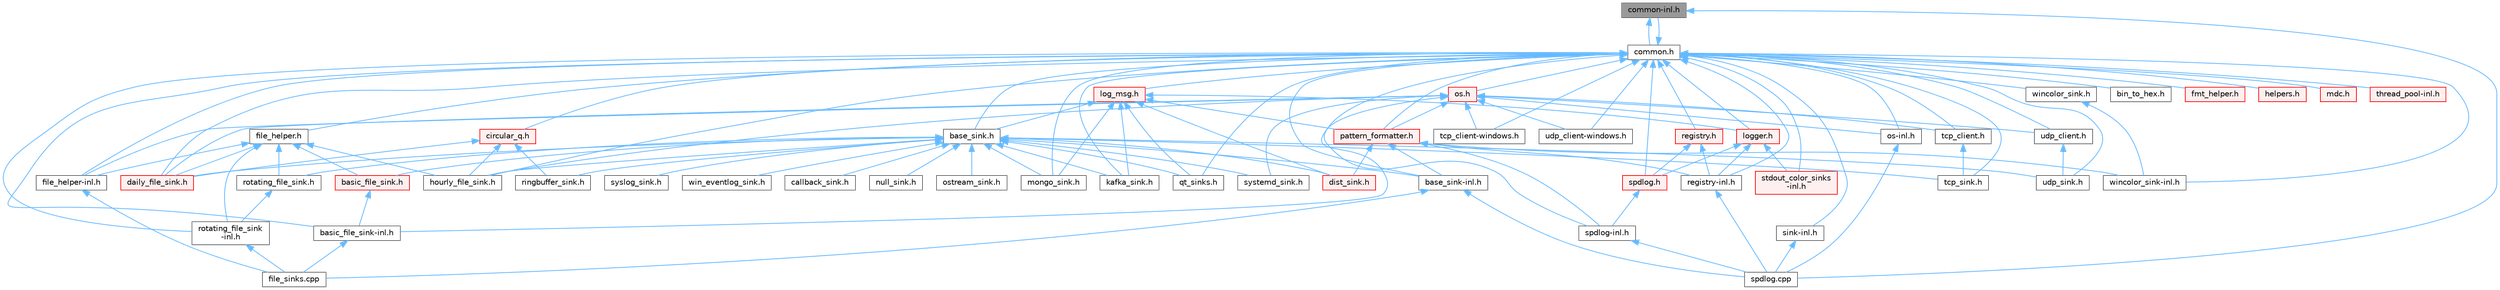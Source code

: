 digraph "common-inl.h"
{
 // LATEX_PDF_SIZE
  bgcolor="transparent";
  edge [fontname=Helvetica,fontsize=10,labelfontname=Helvetica,labelfontsize=10];
  node [fontname=Helvetica,fontsize=10,shape=box,height=0.2,width=0.4];
  Node1 [id="Node000001",label="common-inl.h",height=0.2,width=0.4,color="gray40", fillcolor="grey60", style="filled", fontcolor="black",tooltip=" "];
  Node1 -> Node2 [id="edge1_Node000001_Node000002",dir="back",color="steelblue1",style="solid",tooltip=" "];
  Node2 [id="Node000002",label="common.h",height=0.2,width=0.4,color="grey40", fillcolor="white", style="filled",URL="$_my_spdlog_2spdlog_2common_8h.html",tooltip=" "];
  Node2 -> Node3 [id="edge2_Node000002_Node000003",dir="back",color="steelblue1",style="solid",tooltip=" "];
  Node3 [id="Node000003",label="base_sink-inl.h",height=0.2,width=0.4,color="grey40", fillcolor="white", style="filled",URL="$base__sink-inl_8h.html",tooltip=" "];
  Node3 -> Node4 [id="edge3_Node000003_Node000004",dir="back",color="steelblue1",style="solid",tooltip=" "];
  Node4 [id="Node000004",label="file_sinks.cpp",height=0.2,width=0.4,color="grey40", fillcolor="white", style="filled",URL="$file__sinks_8cpp.html",tooltip=" "];
  Node3 -> Node5 [id="edge4_Node000003_Node000005",dir="back",color="steelblue1",style="solid",tooltip=" "];
  Node5 [id="Node000005",label="spdlog.cpp",height=0.2,width=0.4,color="grey40", fillcolor="white", style="filled",URL="$spdlog_8cpp.html",tooltip=" "];
  Node2 -> Node6 [id="edge5_Node000002_Node000006",dir="back",color="steelblue1",style="solid",tooltip=" "];
  Node6 [id="Node000006",label="base_sink.h",height=0.2,width=0.4,color="grey40", fillcolor="white", style="filled",URL="$base__sink_8h.html",tooltip=" "];
  Node6 -> Node3 [id="edge6_Node000006_Node000003",dir="back",color="steelblue1",style="solid",tooltip=" "];
  Node6 -> Node7 [id="edge7_Node000006_Node000007",dir="back",color="steelblue1",style="solid",tooltip=" "];
  Node7 [id="Node000007",label="basic_file_sink.h",height=0.2,width=0.4,color="red", fillcolor="#FFF0F0", style="filled",URL="$basic__file__sink_8h.html",tooltip=" "];
  Node7 -> Node8 [id="edge8_Node000007_Node000008",dir="back",color="steelblue1",style="solid",tooltip=" "];
  Node8 [id="Node000008",label="basic_file_sink-inl.h",height=0.2,width=0.4,color="grey40", fillcolor="white", style="filled",URL="$basic__file__sink-inl_8h.html",tooltip=" "];
  Node8 -> Node4 [id="edge9_Node000008_Node000004",dir="back",color="steelblue1",style="solid",tooltip=" "];
  Node6 -> Node106 [id="edge10_Node000006_Node000106",dir="back",color="steelblue1",style="solid",tooltip=" "];
  Node106 [id="Node000106",label="callback_sink.h",height=0.2,width=0.4,color="grey40", fillcolor="white", style="filled",URL="$callback__sink_8h.html",tooltip=" "];
  Node6 -> Node107 [id="edge11_Node000006_Node000107",dir="back",color="steelblue1",style="solid",tooltip=" "];
  Node107 [id="Node000107",label="daily_file_sink.h",height=0.2,width=0.4,color="red", fillcolor="#FFF0F0", style="filled",URL="$daily__file__sink_8h.html",tooltip=" "];
  Node6 -> Node108 [id="edge12_Node000006_Node000108",dir="back",color="steelblue1",style="solid",tooltip=" "];
  Node108 [id="Node000108",label="dist_sink.h",height=0.2,width=0.4,color="red", fillcolor="#FFF0F0", style="filled",URL="$dist__sink_8h.html",tooltip=" "];
  Node6 -> Node110 [id="edge13_Node000006_Node000110",dir="back",color="steelblue1",style="solid",tooltip=" "];
  Node110 [id="Node000110",label="hourly_file_sink.h",height=0.2,width=0.4,color="grey40", fillcolor="white", style="filled",URL="$hourly__file__sink_8h.html",tooltip=" "];
  Node6 -> Node111 [id="edge14_Node000006_Node000111",dir="back",color="steelblue1",style="solid",tooltip=" "];
  Node111 [id="Node000111",label="kafka_sink.h",height=0.2,width=0.4,color="grey40", fillcolor="white", style="filled",URL="$kafka__sink_8h.html",tooltip=" "];
  Node6 -> Node112 [id="edge15_Node000006_Node000112",dir="back",color="steelblue1",style="solid",tooltip=" "];
  Node112 [id="Node000112",label="mongo_sink.h",height=0.2,width=0.4,color="grey40", fillcolor="white", style="filled",URL="$mongo__sink_8h.html",tooltip=" "];
  Node6 -> Node113 [id="edge16_Node000006_Node000113",dir="back",color="steelblue1",style="solid",tooltip=" "];
  Node113 [id="Node000113",label="null_sink.h",height=0.2,width=0.4,color="grey40", fillcolor="white", style="filled",URL="$null__sink_8h.html",tooltip=" "];
  Node6 -> Node114 [id="edge17_Node000006_Node000114",dir="back",color="steelblue1",style="solid",tooltip=" "];
  Node114 [id="Node000114",label="ostream_sink.h",height=0.2,width=0.4,color="grey40", fillcolor="white", style="filled",URL="$ostream__sink_8h.html",tooltip=" "];
  Node6 -> Node115 [id="edge18_Node000006_Node000115",dir="back",color="steelblue1",style="solid",tooltip=" "];
  Node115 [id="Node000115",label="qt_sinks.h",height=0.2,width=0.4,color="grey40", fillcolor="white", style="filled",URL="$qt__sinks_8h.html",tooltip=" "];
  Node6 -> Node116 [id="edge19_Node000006_Node000116",dir="back",color="steelblue1",style="solid",tooltip=" "];
  Node116 [id="Node000116",label="ringbuffer_sink.h",height=0.2,width=0.4,color="grey40", fillcolor="white", style="filled",URL="$ringbuffer__sink_8h.html",tooltip=" "];
  Node6 -> Node117 [id="edge20_Node000006_Node000117",dir="back",color="steelblue1",style="solid",tooltip=" "];
  Node117 [id="Node000117",label="rotating_file_sink.h",height=0.2,width=0.4,color="grey40", fillcolor="white", style="filled",URL="$rotating__file__sink_8h.html",tooltip=" "];
  Node117 -> Node118 [id="edge21_Node000117_Node000118",dir="back",color="steelblue1",style="solid",tooltip=" "];
  Node118 [id="Node000118",label="rotating_file_sink\l-inl.h",height=0.2,width=0.4,color="grey40", fillcolor="white", style="filled",URL="$rotating__file__sink-inl_8h.html",tooltip=" "];
  Node118 -> Node4 [id="edge22_Node000118_Node000004",dir="back",color="steelblue1",style="solid",tooltip=" "];
  Node6 -> Node119 [id="edge23_Node000006_Node000119",dir="back",color="steelblue1",style="solid",tooltip=" "];
  Node119 [id="Node000119",label="syslog_sink.h",height=0.2,width=0.4,color="grey40", fillcolor="white", style="filled",URL="$syslog__sink_8h.html",tooltip=" "];
  Node6 -> Node120 [id="edge24_Node000006_Node000120",dir="back",color="steelblue1",style="solid",tooltip=" "];
  Node120 [id="Node000120",label="systemd_sink.h",height=0.2,width=0.4,color="grey40", fillcolor="white", style="filled",URL="$systemd__sink_8h.html",tooltip=" "];
  Node6 -> Node121 [id="edge25_Node000006_Node000121",dir="back",color="steelblue1",style="solid",tooltip=" "];
  Node121 [id="Node000121",label="tcp_sink.h",height=0.2,width=0.4,color="grey40", fillcolor="white", style="filled",URL="$tcp__sink_8h.html",tooltip=" "];
  Node6 -> Node122 [id="edge26_Node000006_Node000122",dir="back",color="steelblue1",style="solid",tooltip=" "];
  Node122 [id="Node000122",label="udp_sink.h",height=0.2,width=0.4,color="grey40", fillcolor="white", style="filled",URL="$udp__sink_8h.html",tooltip=" "];
  Node6 -> Node123 [id="edge27_Node000006_Node000123",dir="back",color="steelblue1",style="solid",tooltip=" "];
  Node123 [id="Node000123",label="win_eventlog_sink.h",height=0.2,width=0.4,color="grey40", fillcolor="white", style="filled",URL="$win__eventlog__sink_8h.html",tooltip=" "];
  Node2 -> Node8 [id="edge28_Node000002_Node000008",dir="back",color="steelblue1",style="solid",tooltip=" "];
  Node2 -> Node124 [id="edge29_Node000002_Node000124",dir="back",color="steelblue1",style="solid",tooltip=" "];
  Node124 [id="Node000124",label="bin_to_hex.h",height=0.2,width=0.4,color="grey40", fillcolor="white", style="filled",URL="$bin__to__hex_8h.html",tooltip=" "];
  Node2 -> Node125 [id="edge30_Node000002_Node000125",dir="back",color="steelblue1",style="solid",tooltip=" "];
  Node125 [id="Node000125",label="circular_q.h",height=0.2,width=0.4,color="red", fillcolor="#FFF0F0", style="filled",URL="$circular__q_8h.html",tooltip=" "];
  Node125 -> Node107 [id="edge31_Node000125_Node000107",dir="back",color="steelblue1",style="solid",tooltip=" "];
  Node125 -> Node110 [id="edge32_Node000125_Node000110",dir="back",color="steelblue1",style="solid",tooltip=" "];
  Node125 -> Node116 [id="edge33_Node000125_Node000116",dir="back",color="steelblue1",style="solid",tooltip=" "];
  Node2 -> Node1 [id="edge34_Node000002_Node000001",dir="back",color="steelblue1",style="solid",tooltip=" "];
  Node2 -> Node107 [id="edge35_Node000002_Node000107",dir="back",color="steelblue1",style="solid",tooltip=" "];
  Node2 -> Node145 [id="edge36_Node000002_Node000145",dir="back",color="steelblue1",style="solid",tooltip=" "];
  Node145 [id="Node000145",label="file_helper-inl.h",height=0.2,width=0.4,color="grey40", fillcolor="white", style="filled",URL="$file__helper-inl_8h.html",tooltip=" "];
  Node145 -> Node4 [id="edge37_Node000145_Node000004",dir="back",color="steelblue1",style="solid",tooltip=" "];
  Node2 -> Node146 [id="edge38_Node000002_Node000146",dir="back",color="steelblue1",style="solid",tooltip=" "];
  Node146 [id="Node000146",label="file_helper.h",height=0.2,width=0.4,color="grey40", fillcolor="white", style="filled",URL="$file__helper_8h.html",tooltip=" "];
  Node146 -> Node7 [id="edge39_Node000146_Node000007",dir="back",color="steelblue1",style="solid",tooltip=" "];
  Node146 -> Node107 [id="edge40_Node000146_Node000107",dir="back",color="steelblue1",style="solid",tooltip=" "];
  Node146 -> Node145 [id="edge41_Node000146_Node000145",dir="back",color="steelblue1",style="solid",tooltip=" "];
  Node146 -> Node110 [id="edge42_Node000146_Node000110",dir="back",color="steelblue1",style="solid",tooltip=" "];
  Node146 -> Node118 [id="edge43_Node000146_Node000118",dir="back",color="steelblue1",style="solid",tooltip=" "];
  Node146 -> Node117 [id="edge44_Node000146_Node000117",dir="back",color="steelblue1",style="solid",tooltip=" "];
  Node2 -> Node147 [id="edge45_Node000002_Node000147",dir="back",color="steelblue1",style="solid",tooltip=" "];
  Node147 [id="Node000147",label="fmt_helper.h",height=0.2,width=0.4,color="red", fillcolor="#FFF0F0", style="filled",URL="$fmt__helper_8h.html",tooltip=" "];
  Node2 -> Node149 [id="edge46_Node000002_Node000149",dir="back",color="steelblue1",style="solid",tooltip=" "];
  Node149 [id="Node000149",label="helpers.h",height=0.2,width=0.4,color="red", fillcolor="#FFF0F0", style="filled",URL="$helpers_8h.html",tooltip=" "];
  Node2 -> Node110 [id="edge47_Node000002_Node000110",dir="back",color="steelblue1",style="solid",tooltip=" "];
  Node2 -> Node111 [id="edge48_Node000002_Node000111",dir="back",color="steelblue1",style="solid",tooltip=" "];
  Node2 -> Node152 [id="edge49_Node000002_Node000152",dir="back",color="steelblue1",style="solid",tooltip=" "];
  Node152 [id="Node000152",label="log_msg.h",height=0.2,width=0.4,color="red", fillcolor="#FFF0F0", style="filled",URL="$log__msg_8h.html",tooltip=" "];
  Node152 -> Node6 [id="edge50_Node000152_Node000006",dir="back",color="steelblue1",style="solid",tooltip=" "];
  Node152 -> Node108 [id="edge51_Node000152_Node000108",dir="back",color="steelblue1",style="solid",tooltip=" "];
  Node152 -> Node111 [id="edge52_Node000152_Node000111",dir="back",color="steelblue1",style="solid",tooltip=" "];
  Node152 -> Node129 [id="edge53_Node000152_Node000129",dir="back",color="steelblue1",style="solid",tooltip=" "];
  Node129 [id="Node000129",label="logger.h",height=0.2,width=0.4,color="red", fillcolor="#FFF0F0", style="filled",URL="$logger_8h.html",tooltip=" "];
  Node129 -> Node136 [id="edge54_Node000129_Node000136",dir="back",color="steelblue1",style="solid",tooltip=" "];
  Node136 [id="Node000136",label="registry-inl.h",height=0.2,width=0.4,color="grey40", fillcolor="white", style="filled",URL="$registry-inl_8h.html",tooltip=" "];
  Node136 -> Node5 [id="edge55_Node000136_Node000005",dir="back",color="steelblue1",style="solid",tooltip=" "];
  Node129 -> Node137 [id="edge56_Node000129_Node000137",dir="back",color="steelblue1",style="solid",tooltip=" "];
  Node137 [id="Node000137",label="spdlog.h",height=0.2,width=0.4,color="red", fillcolor="#FFF0F0", style="filled",URL="$spdlog_8h.html",tooltip=" "];
  Node137 -> Node140 [id="edge57_Node000137_Node000140",dir="back",color="steelblue1",style="solid",tooltip=" "];
  Node140 [id="Node000140",label="spdlog-inl.h",height=0.2,width=0.4,color="grey40", fillcolor="white", style="filled",URL="$spdlog-inl_8h.html",tooltip=" "];
  Node140 -> Node5 [id="edge58_Node000140_Node000005",dir="back",color="steelblue1",style="solid",tooltip=" "];
  Node129 -> Node141 [id="edge59_Node000129_Node000141",dir="back",color="steelblue1",style="solid",tooltip=" "];
  Node141 [id="Node000141",label="stdout_color_sinks\l-inl.h",height=0.2,width=0.4,color="red", fillcolor="#FFF0F0", style="filled",URL="$stdout__color__sinks-inl_8h.html",tooltip=" "];
  Node152 -> Node112 [id="edge60_Node000152_Node000112",dir="back",color="steelblue1",style="solid",tooltip=" "];
  Node152 -> Node154 [id="edge61_Node000152_Node000154",dir="back",color="steelblue1",style="solid",tooltip=" "];
  Node154 [id="Node000154",label="pattern_formatter.h",height=0.2,width=0.4,color="red", fillcolor="#FFF0F0", style="filled",URL="$pattern__formatter_8h.html",tooltip=" "];
  Node154 -> Node3 [id="edge62_Node000154_Node000003",dir="back",color="steelblue1",style="solid",tooltip=" "];
  Node154 -> Node108 [id="edge63_Node000154_Node000108",dir="back",color="steelblue1",style="solid",tooltip=" "];
  Node154 -> Node136 [id="edge64_Node000154_Node000136",dir="back",color="steelblue1",style="solid",tooltip=" "];
  Node154 -> Node140 [id="edge65_Node000154_Node000140",dir="back",color="steelblue1",style="solid",tooltip=" "];
  Node154 -> Node157 [id="edge66_Node000154_Node000157",dir="back",color="steelblue1",style="solid",tooltip=" "];
  Node157 [id="Node000157",label="wincolor_sink-inl.h",height=0.2,width=0.4,color="grey40", fillcolor="white", style="filled",URL="$wincolor__sink-inl_8h.html",tooltip=" "];
  Node152 -> Node115 [id="edge67_Node000152_Node000115",dir="back",color="steelblue1",style="solid",tooltip=" "];
  Node2 -> Node129 [id="edge68_Node000002_Node000129",dir="back",color="steelblue1",style="solid",tooltip=" "];
  Node2 -> Node167 [id="edge69_Node000002_Node000167",dir="back",color="steelblue1",style="solid",tooltip=" "];
  Node167 [id="Node000167",label="mdc.h",height=0.2,width=0.4,color="red", fillcolor="#FFF0F0", style="filled",URL="$mdc_8h.html",tooltip=" "];
  Node2 -> Node112 [id="edge70_Node000002_Node000112",dir="back",color="steelblue1",style="solid",tooltip=" "];
  Node2 -> Node168 [id="edge71_Node000002_Node000168",dir="back",color="steelblue1",style="solid",tooltip=" "];
  Node168 [id="Node000168",label="os-inl.h",height=0.2,width=0.4,color="grey40", fillcolor="white", style="filled",URL="$os-inl_8h.html",tooltip=" "];
  Node168 -> Node5 [id="edge72_Node000168_Node000005",dir="back",color="steelblue1",style="solid",tooltip=" "];
  Node2 -> Node169 [id="edge73_Node000002_Node000169",dir="back",color="steelblue1",style="solid",tooltip=" "];
  Node169 [id="Node000169",label="os.h",height=0.2,width=0.4,color="red", fillcolor="#FFF0F0", style="filled",URL="$details_2os_8h.html",tooltip=" "];
  Node169 -> Node8 [id="edge74_Node000169_Node000008",dir="back",color="steelblue1",style="solid",tooltip=" "];
  Node169 -> Node107 [id="edge75_Node000169_Node000107",dir="back",color="steelblue1",style="solid",tooltip=" "];
  Node169 -> Node145 [id="edge76_Node000169_Node000145",dir="back",color="steelblue1",style="solid",tooltip=" "];
  Node169 -> Node110 [id="edge77_Node000169_Node000110",dir="back",color="steelblue1",style="solid",tooltip=" "];
  Node169 -> Node168 [id="edge78_Node000169_Node000168",dir="back",color="steelblue1",style="solid",tooltip=" "];
  Node169 -> Node154 [id="edge79_Node000169_Node000154",dir="back",color="steelblue1",style="solid",tooltip=" "];
  Node169 -> Node120 [id="edge80_Node000169_Node000120",dir="back",color="steelblue1",style="solid",tooltip=" "];
  Node169 -> Node170 [id="edge81_Node000169_Node000170",dir="back",color="steelblue1",style="solid",tooltip=" "];
  Node170 [id="Node000170",label="tcp_client-windows.h",height=0.2,width=0.4,color="grey40", fillcolor="white", style="filled",URL="$tcp__client-windows_8h.html",tooltip=" "];
  Node169 -> Node171 [id="edge82_Node000169_Node000171",dir="back",color="steelblue1",style="solid",tooltip=" "];
  Node171 [id="Node000171",label="tcp_client.h",height=0.2,width=0.4,color="grey40", fillcolor="white", style="filled",URL="$tcp__client_8h.html",tooltip=" "];
  Node171 -> Node121 [id="edge83_Node000171_Node000121",dir="back",color="steelblue1",style="solid",tooltip=" "];
  Node169 -> Node172 [id="edge84_Node000169_Node000172",dir="back",color="steelblue1",style="solid",tooltip=" "];
  Node172 [id="Node000172",label="udp_client-windows.h",height=0.2,width=0.4,color="grey40", fillcolor="white", style="filled",URL="$udp__client-windows_8h.html",tooltip=" "];
  Node169 -> Node173 [id="edge85_Node000169_Node000173",dir="back",color="steelblue1",style="solid",tooltip=" "];
  Node173 [id="Node000173",label="udp_client.h",height=0.2,width=0.4,color="grey40", fillcolor="white", style="filled",URL="$udp__client_8h.html",tooltip=" "];
  Node173 -> Node122 [id="edge86_Node000173_Node000122",dir="back",color="steelblue1",style="solid",tooltip=" "];
  Node2 -> Node154 [id="edge87_Node000002_Node000154",dir="back",color="steelblue1",style="solid",tooltip=" "];
  Node2 -> Node115 [id="edge88_Node000002_Node000115",dir="back",color="steelblue1",style="solid",tooltip=" "];
  Node2 -> Node136 [id="edge89_Node000002_Node000136",dir="back",color="steelblue1",style="solid",tooltip=" "];
  Node2 -> Node174 [id="edge90_Node000002_Node000174",dir="back",color="steelblue1",style="solid",tooltip=" "];
  Node174 [id="Node000174",label="registry.h",height=0.2,width=0.4,color="red", fillcolor="#FFF0F0", style="filled",URL="$registry_8h.html",tooltip=" "];
  Node174 -> Node136 [id="edge91_Node000174_Node000136",dir="back",color="steelblue1",style="solid",tooltip=" "];
  Node174 -> Node137 [id="edge92_Node000174_Node000137",dir="back",color="steelblue1",style="solid",tooltip=" "];
  Node2 -> Node118 [id="edge93_Node000002_Node000118",dir="back",color="steelblue1",style="solid",tooltip=" "];
  Node2 -> Node161 [id="edge94_Node000002_Node000161",dir="back",color="steelblue1",style="solid",tooltip=" "];
  Node161 [id="Node000161",label="sink-inl.h",height=0.2,width=0.4,color="grey40", fillcolor="white", style="filled",URL="$sink-inl_8h.html",tooltip=" "];
  Node161 -> Node5 [id="edge95_Node000161_Node000005",dir="back",color="steelblue1",style="solid",tooltip=" "];
  Node2 -> Node140 [id="edge96_Node000002_Node000140",dir="back",color="steelblue1",style="solid",tooltip=" "];
  Node2 -> Node137 [id="edge97_Node000002_Node000137",dir="back",color="steelblue1",style="solid",tooltip=" "];
  Node2 -> Node141 [id="edge98_Node000002_Node000141",dir="back",color="steelblue1",style="solid",tooltip=" "];
  Node2 -> Node170 [id="edge99_Node000002_Node000170",dir="back",color="steelblue1",style="solid",tooltip=" "];
  Node2 -> Node171 [id="edge100_Node000002_Node000171",dir="back",color="steelblue1",style="solid",tooltip=" "];
  Node2 -> Node121 [id="edge101_Node000002_Node000121",dir="back",color="steelblue1",style="solid",tooltip=" "];
  Node2 -> Node144 [id="edge102_Node000002_Node000144",dir="back",color="steelblue1",style="solid",tooltip=" "];
  Node144 [id="Node000144",label="thread_pool-inl.h",height=0.2,width=0.4,color="red", fillcolor="#FFF0F0", style="filled",URL="$thread__pool-inl_8h.html",tooltip=" "];
  Node2 -> Node172 [id="edge103_Node000002_Node000172",dir="back",color="steelblue1",style="solid",tooltip=" "];
  Node2 -> Node173 [id="edge104_Node000002_Node000173",dir="back",color="steelblue1",style="solid",tooltip=" "];
  Node2 -> Node122 [id="edge105_Node000002_Node000122",dir="back",color="steelblue1",style="solid",tooltip=" "];
  Node2 -> Node157 [id="edge106_Node000002_Node000157",dir="back",color="steelblue1",style="solid",tooltip=" "];
  Node2 -> Node163 [id="edge107_Node000002_Node000163",dir="back",color="steelblue1",style="solid",tooltip=" "];
  Node163 [id="Node000163",label="wincolor_sink.h",height=0.2,width=0.4,color="grey40", fillcolor="white", style="filled",URL="$wincolor__sink_8h.html",tooltip=" "];
  Node163 -> Node157 [id="edge108_Node000163_Node000157",dir="back",color="steelblue1",style="solid",tooltip=" "];
  Node1 -> Node5 [id="edge109_Node000001_Node000005",dir="back",color="steelblue1",style="solid",tooltip=" "];
}
